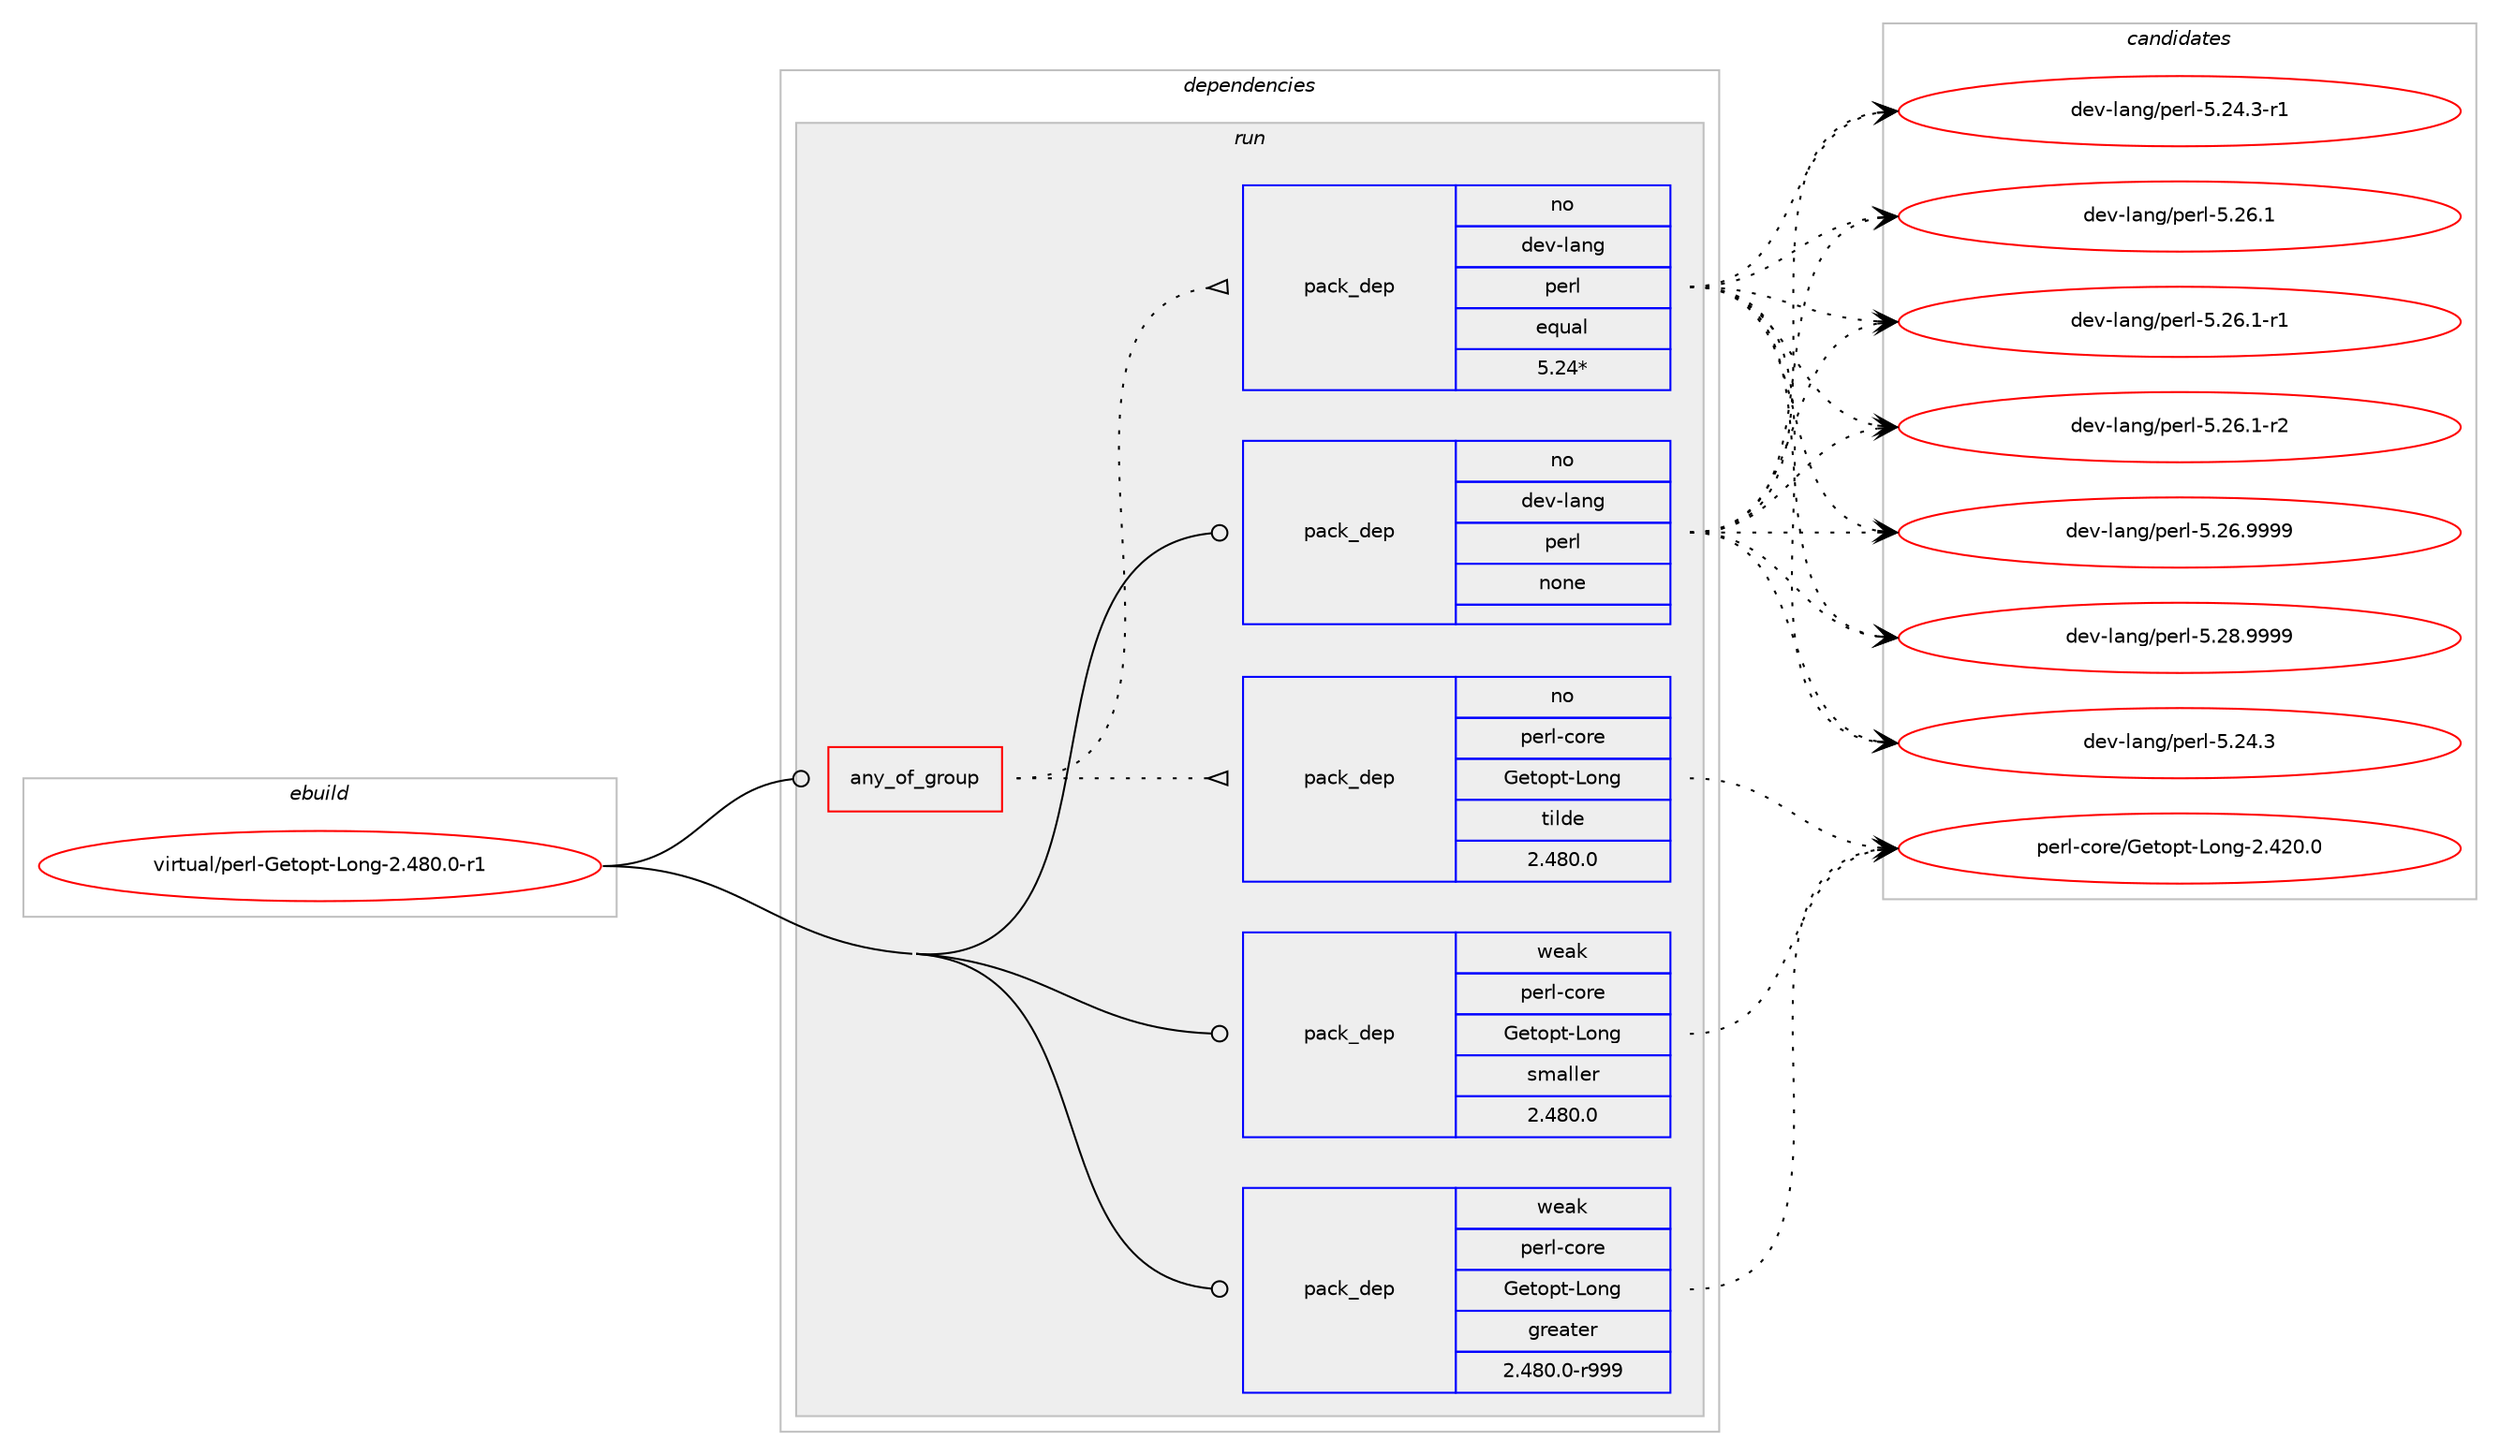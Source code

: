 digraph prolog {

# *************
# Graph options
# *************

newrank=true;
concentrate=true;
compound=true;
graph [rankdir=LR,fontname=Helvetica,fontsize=10,ranksep=1.5];#, ranksep=2.5, nodesep=0.2];
edge  [arrowhead=vee];
node  [fontname=Helvetica,fontsize=10];

# **********
# The ebuild
# **********

subgraph cluster_leftcol {
color=gray;
rank=same;
label=<<i>ebuild</i>>;
id [label="virtual/perl-Getopt-Long-2.480.0-r1", color=red, width=4, href="../virtual/perl-Getopt-Long-2.480.0-r1.svg"];
}

# ****************
# The dependencies
# ****************

subgraph cluster_midcol {
color=gray;
label=<<i>dependencies</i>>;
subgraph cluster_compile {
fillcolor="#eeeeee";
style=filled;
label=<<i>compile</i>>;
}
subgraph cluster_compileandrun {
fillcolor="#eeeeee";
style=filled;
label=<<i>compile and run</i>>;
}
subgraph cluster_run {
fillcolor="#eeeeee";
style=filled;
label=<<i>run</i>>;
subgraph any66 {
dependency6749 [label=<<TABLE BORDER="0" CELLBORDER="1" CELLSPACING="0" CELLPADDING="4"><TR><TD CELLPADDING="10">any_of_group</TD></TR></TABLE>>, shape=none, color=red];subgraph pack6068 {
dependency6750 [label=<<TABLE BORDER="0" CELLBORDER="1" CELLSPACING="0" CELLPADDING="4" WIDTH="220"><TR><TD ROWSPAN="6" CELLPADDING="30">pack_dep</TD></TR><TR><TD WIDTH="110">no</TD></TR><TR><TD>dev-lang</TD></TR><TR><TD>perl</TD></TR><TR><TD>equal</TD></TR><TR><TD>5.24*</TD></TR></TABLE>>, shape=none, color=blue];
}
dependency6749:e -> dependency6750:w [weight=20,style="dotted",arrowhead="oinv"];
subgraph pack6069 {
dependency6751 [label=<<TABLE BORDER="0" CELLBORDER="1" CELLSPACING="0" CELLPADDING="4" WIDTH="220"><TR><TD ROWSPAN="6" CELLPADDING="30">pack_dep</TD></TR><TR><TD WIDTH="110">no</TD></TR><TR><TD>perl-core</TD></TR><TR><TD>Getopt-Long</TD></TR><TR><TD>tilde</TD></TR><TR><TD>2.480.0</TD></TR></TABLE>>, shape=none, color=blue];
}
dependency6749:e -> dependency6751:w [weight=20,style="dotted",arrowhead="oinv"];
}
id:e -> dependency6749:w [weight=20,style="solid",arrowhead="odot"];
subgraph pack6070 {
dependency6752 [label=<<TABLE BORDER="0" CELLBORDER="1" CELLSPACING="0" CELLPADDING="4" WIDTH="220"><TR><TD ROWSPAN="6" CELLPADDING="30">pack_dep</TD></TR><TR><TD WIDTH="110">no</TD></TR><TR><TD>dev-lang</TD></TR><TR><TD>perl</TD></TR><TR><TD>none</TD></TR><TR><TD></TD></TR></TABLE>>, shape=none, color=blue];
}
id:e -> dependency6752:w [weight=20,style="solid",arrowhead="odot"];
subgraph pack6071 {
dependency6753 [label=<<TABLE BORDER="0" CELLBORDER="1" CELLSPACING="0" CELLPADDING="4" WIDTH="220"><TR><TD ROWSPAN="6" CELLPADDING="30">pack_dep</TD></TR><TR><TD WIDTH="110">weak</TD></TR><TR><TD>perl-core</TD></TR><TR><TD>Getopt-Long</TD></TR><TR><TD>greater</TD></TR><TR><TD>2.480.0-r999</TD></TR></TABLE>>, shape=none, color=blue];
}
id:e -> dependency6753:w [weight=20,style="solid",arrowhead="odot"];
subgraph pack6072 {
dependency6754 [label=<<TABLE BORDER="0" CELLBORDER="1" CELLSPACING="0" CELLPADDING="4" WIDTH="220"><TR><TD ROWSPAN="6" CELLPADDING="30">pack_dep</TD></TR><TR><TD WIDTH="110">weak</TD></TR><TR><TD>perl-core</TD></TR><TR><TD>Getopt-Long</TD></TR><TR><TD>smaller</TD></TR><TR><TD>2.480.0</TD></TR></TABLE>>, shape=none, color=blue];
}
id:e -> dependency6754:w [weight=20,style="solid",arrowhead="odot"];
}
}

# **************
# The candidates
# **************

subgraph cluster_choices {
rank=same;
color=gray;
label=<<i>candidates</i>>;

subgraph choice6068 {
color=black;
nodesep=1;
choice10010111845108971101034711210111410845534650524651 [label="dev-lang/perl-5.24.3", color=red, width=4,href="../dev-lang/perl-5.24.3.svg"];
choice100101118451089711010347112101114108455346505246514511449 [label="dev-lang/perl-5.24.3-r1", color=red, width=4,href="../dev-lang/perl-5.24.3-r1.svg"];
choice10010111845108971101034711210111410845534650544649 [label="dev-lang/perl-5.26.1", color=red, width=4,href="../dev-lang/perl-5.26.1.svg"];
choice100101118451089711010347112101114108455346505446494511449 [label="dev-lang/perl-5.26.1-r1", color=red, width=4,href="../dev-lang/perl-5.26.1-r1.svg"];
choice100101118451089711010347112101114108455346505446494511450 [label="dev-lang/perl-5.26.1-r2", color=red, width=4,href="../dev-lang/perl-5.26.1-r2.svg"];
choice10010111845108971101034711210111410845534650544657575757 [label="dev-lang/perl-5.26.9999", color=red, width=4,href="../dev-lang/perl-5.26.9999.svg"];
choice10010111845108971101034711210111410845534650564657575757 [label="dev-lang/perl-5.28.9999", color=red, width=4,href="../dev-lang/perl-5.28.9999.svg"];
dependency6750:e -> choice10010111845108971101034711210111410845534650524651:w [style=dotted,weight="100"];
dependency6750:e -> choice100101118451089711010347112101114108455346505246514511449:w [style=dotted,weight="100"];
dependency6750:e -> choice10010111845108971101034711210111410845534650544649:w [style=dotted,weight="100"];
dependency6750:e -> choice100101118451089711010347112101114108455346505446494511449:w [style=dotted,weight="100"];
dependency6750:e -> choice100101118451089711010347112101114108455346505446494511450:w [style=dotted,weight="100"];
dependency6750:e -> choice10010111845108971101034711210111410845534650544657575757:w [style=dotted,weight="100"];
dependency6750:e -> choice10010111845108971101034711210111410845534650564657575757:w [style=dotted,weight="100"];
}
subgraph choice6069 {
color=black;
nodesep=1;
choice1121011141084599111114101477110111611111211645761111101034550465250484648 [label="perl-core/Getopt-Long-2.420.0", color=red, width=4,href="../perl-core/Getopt-Long-2.420.0.svg"];
dependency6751:e -> choice1121011141084599111114101477110111611111211645761111101034550465250484648:w [style=dotted,weight="100"];
}
subgraph choice6070 {
color=black;
nodesep=1;
choice10010111845108971101034711210111410845534650524651 [label="dev-lang/perl-5.24.3", color=red, width=4,href="../dev-lang/perl-5.24.3.svg"];
choice100101118451089711010347112101114108455346505246514511449 [label="dev-lang/perl-5.24.3-r1", color=red, width=4,href="../dev-lang/perl-5.24.3-r1.svg"];
choice10010111845108971101034711210111410845534650544649 [label="dev-lang/perl-5.26.1", color=red, width=4,href="../dev-lang/perl-5.26.1.svg"];
choice100101118451089711010347112101114108455346505446494511449 [label="dev-lang/perl-5.26.1-r1", color=red, width=4,href="../dev-lang/perl-5.26.1-r1.svg"];
choice100101118451089711010347112101114108455346505446494511450 [label="dev-lang/perl-5.26.1-r2", color=red, width=4,href="../dev-lang/perl-5.26.1-r2.svg"];
choice10010111845108971101034711210111410845534650544657575757 [label="dev-lang/perl-5.26.9999", color=red, width=4,href="../dev-lang/perl-5.26.9999.svg"];
choice10010111845108971101034711210111410845534650564657575757 [label="dev-lang/perl-5.28.9999", color=red, width=4,href="../dev-lang/perl-5.28.9999.svg"];
dependency6752:e -> choice10010111845108971101034711210111410845534650524651:w [style=dotted,weight="100"];
dependency6752:e -> choice100101118451089711010347112101114108455346505246514511449:w [style=dotted,weight="100"];
dependency6752:e -> choice10010111845108971101034711210111410845534650544649:w [style=dotted,weight="100"];
dependency6752:e -> choice100101118451089711010347112101114108455346505446494511449:w [style=dotted,weight="100"];
dependency6752:e -> choice100101118451089711010347112101114108455346505446494511450:w [style=dotted,weight="100"];
dependency6752:e -> choice10010111845108971101034711210111410845534650544657575757:w [style=dotted,weight="100"];
dependency6752:e -> choice10010111845108971101034711210111410845534650564657575757:w [style=dotted,weight="100"];
}
subgraph choice6071 {
color=black;
nodesep=1;
choice1121011141084599111114101477110111611111211645761111101034550465250484648 [label="perl-core/Getopt-Long-2.420.0", color=red, width=4,href="../perl-core/Getopt-Long-2.420.0.svg"];
dependency6753:e -> choice1121011141084599111114101477110111611111211645761111101034550465250484648:w [style=dotted,weight="100"];
}
subgraph choice6072 {
color=black;
nodesep=1;
choice1121011141084599111114101477110111611111211645761111101034550465250484648 [label="perl-core/Getopt-Long-2.420.0", color=red, width=4,href="../perl-core/Getopt-Long-2.420.0.svg"];
dependency6754:e -> choice1121011141084599111114101477110111611111211645761111101034550465250484648:w [style=dotted,weight="100"];
}
}

}
